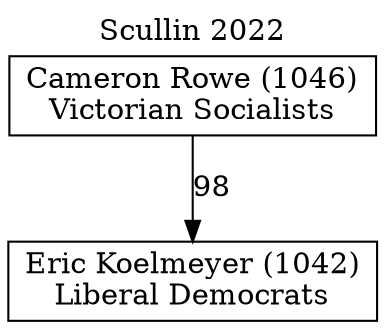 // House preference flow
digraph "Eric Koelmeyer (1042)_Scullin_2022" {
	graph [label="Scullin 2022" labelloc=t mclimit=10]
	node [shape=box]
	"Eric Koelmeyer (1042)" [label="Eric Koelmeyer (1042)
Liberal Democrats"]
	"Cameron Rowe (1046)" [label="Cameron Rowe (1046)
Victorian Socialists"]
	"Cameron Rowe (1046)" -> "Eric Koelmeyer (1042)" [label=98]
}

